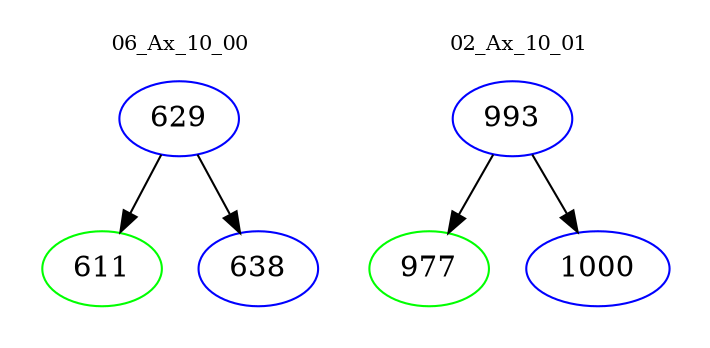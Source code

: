 digraph{
subgraph cluster_0 {
color = white
label = "06_Ax_10_00";
fontsize=10;
T0_629 [label="629", color="blue"]
T0_629 -> T0_611 [color="black"]
T0_611 [label="611", color="green"]
T0_629 -> T0_638 [color="black"]
T0_638 [label="638", color="blue"]
}
subgraph cluster_1 {
color = white
label = "02_Ax_10_01";
fontsize=10;
T1_993 [label="993", color="blue"]
T1_993 -> T1_977 [color="black"]
T1_977 [label="977", color="green"]
T1_993 -> T1_1000 [color="black"]
T1_1000 [label="1000", color="blue"]
}
}
